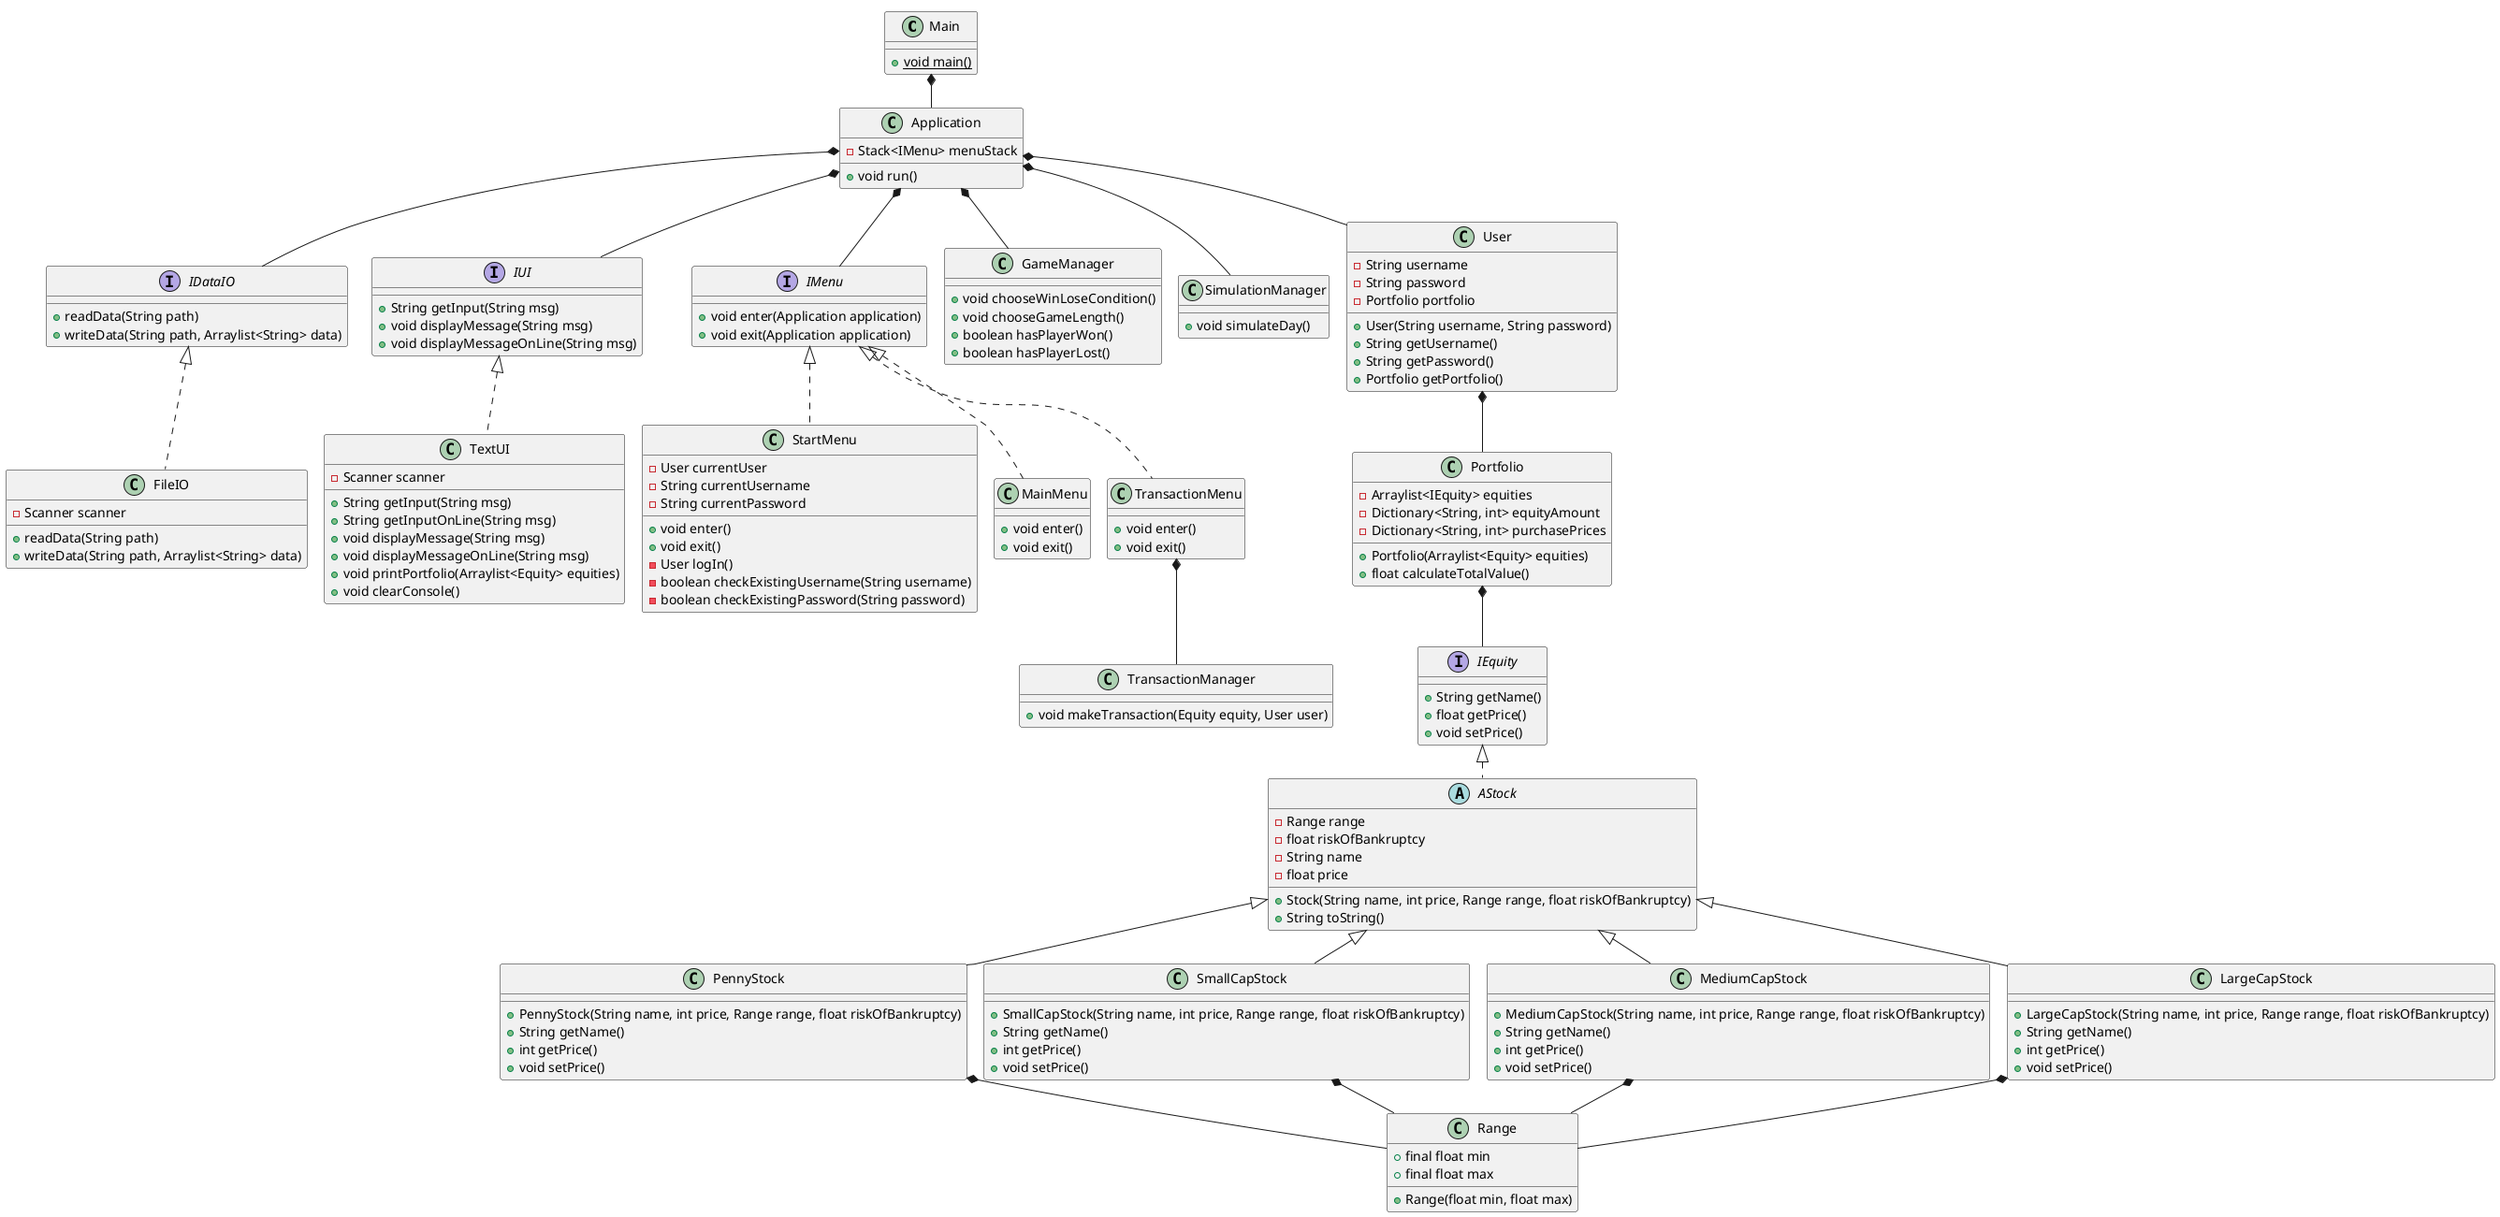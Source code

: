 @startuml
!pragma layout smetana
'https://plantuml.com/class-diagram
class Main {
    + {static} void main()
}

class Application {
    - Stack<IMenu> menuStack
    + void run()
}

interface IDataIO {
    + readData(String path)
    + writeData(String path, Arraylist<String> data)
}

class FileIO implements IDataIO {
    - Scanner scanner
    + readData(String path)
    + writeData(String path, Arraylist<String> data)

}

interface IUI {
    + String getInput(String msg)
    + void displayMessage(String msg)
    + void displayMessageOnLine(String msg)
}

class TextUI implements IUI {
    - Scanner scanner
    + String getInput(String msg)
    + String getInputOnLine(String msg)
    + void displayMessage(String msg)
    + void displayMessageOnLine(String msg)
    + void printPortfolio(Arraylist<Equity> equities)
    + void clearConsole()
}

interface IMenu {
    + void enter(Application application)
    + void exit(Application application)
}

class StartMenu implements IMenu {
    - User currentUser
    - String currentUsername
    - String currentPassword
    + void enter()
    + void exit()
    - User logIn()
    - boolean checkExistingUsername(String username)
    - boolean checkExistingPassword(String password)
}

class MainMenu implements IMenu {
    + void enter()
    + void exit()
}

class TransactionMenu implements IMenu {
    + void enter()
    + void exit()
}

class TransactionManager {
    + void makeTransaction(Equity equity, User user)
}

class GameManager {
    + void chooseWinLoseCondition()
    + void chooseGameLength()
    + boolean hasPlayerWon()
    + boolean hasPlayerLost()
}

class SimulationManager {
    + void simulateDay()
}

class User {
    - String username
    - String password
    - Portfolio portfolio
    + User(String username, String password)
    + String getUsername()
    + String getPassword()
    + Portfolio getPortfolio()
}

class Portfolio {
    - Arraylist<IEquity> equities
    - Dictionary<String, int> equityAmount
    - Dictionary<String, int> purchasePrices
    + Portfolio(Arraylist<Equity> equities)
    + float calculateTotalValue()
}

interface IEquity {
    + String getName()
    + float getPrice()
    + void setPrice()
}

abstract class AStock implements IEquity {
    - Range range
    - float riskOfBankruptcy
    - String name
    - float price
    + Stock(String name, int price, Range range, float riskOfBankruptcy)
    + String toString()
}

class PennyStock extends AStock {
    + PennyStock(String name, int price, Range range, float riskOfBankruptcy)
    + String getName()
    + int getPrice()
    + void setPrice()
}
class SmallCapStock extends AStock {
    + SmallCapStock(String name, int price, Range range, float riskOfBankruptcy)
    + String getName()
    + int getPrice()
    + void setPrice()
}
class MediumCapStock extends AStock {
    + MediumCapStock(String name, int price, Range range, float riskOfBankruptcy)
    + String getName()
    + int getPrice()
    + void setPrice()
}
class LargeCapStock extends AStock {
    + LargeCapStock(String name, int price, Range range, float riskOfBankruptcy)
    + String getName()
    + int getPrice()
    + void setPrice()
}

class Range {
    + final float min
    + final float max
    + Range(float min, float max)
}

Main *-- Application
Application *-- IMenu
Application *-- User
Application *-- SimulationManager
Application *-- GameManager
Application *-- IUI
Application *-- IDataIO

TransactionMenu *-- TransactionManager

User *-- Portfolio
Portfolio *-- IEquity
PennyStock *-- Range
SmallCapStock *-- Range
MediumCapStock *-- Range
LargeCapStock *-- Range
@enduml
